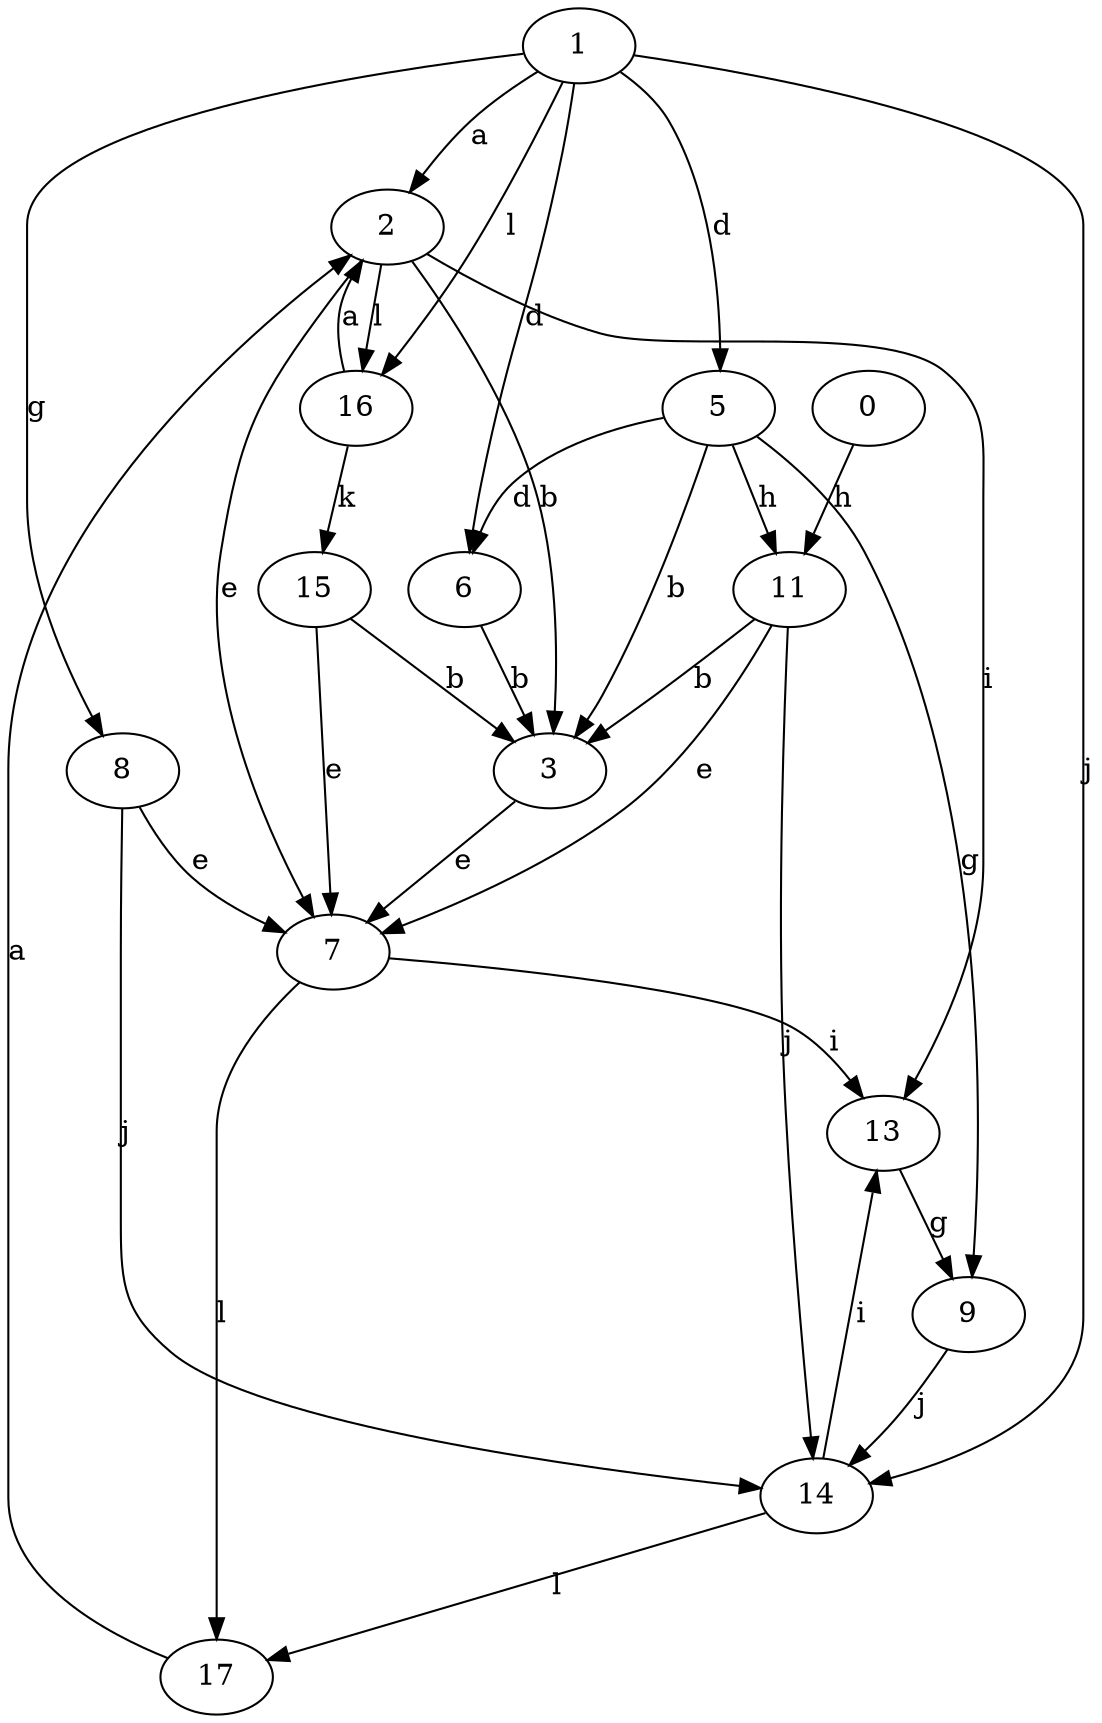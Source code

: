 strict digraph  {
1;
2;
3;
0;
5;
6;
7;
8;
9;
11;
13;
14;
15;
16;
17;
1 -> 2  [label=a];
1 -> 5  [label=d];
1 -> 6  [label=d];
1 -> 8  [label=g];
1 -> 14  [label=j];
1 -> 16  [label=l];
2 -> 3  [label=b];
2 -> 7  [label=e];
2 -> 13  [label=i];
2 -> 16  [label=l];
3 -> 7  [label=e];
0 -> 11  [label=h];
5 -> 3  [label=b];
5 -> 6  [label=d];
5 -> 9  [label=g];
5 -> 11  [label=h];
6 -> 3  [label=b];
7 -> 13  [label=i];
7 -> 17  [label=l];
8 -> 7  [label=e];
8 -> 14  [label=j];
9 -> 14  [label=j];
11 -> 3  [label=b];
11 -> 7  [label=e];
11 -> 14  [label=j];
13 -> 9  [label=g];
14 -> 13  [label=i];
14 -> 17  [label=l];
15 -> 3  [label=b];
15 -> 7  [label=e];
16 -> 2  [label=a];
16 -> 15  [label=k];
17 -> 2  [label=a];
}
